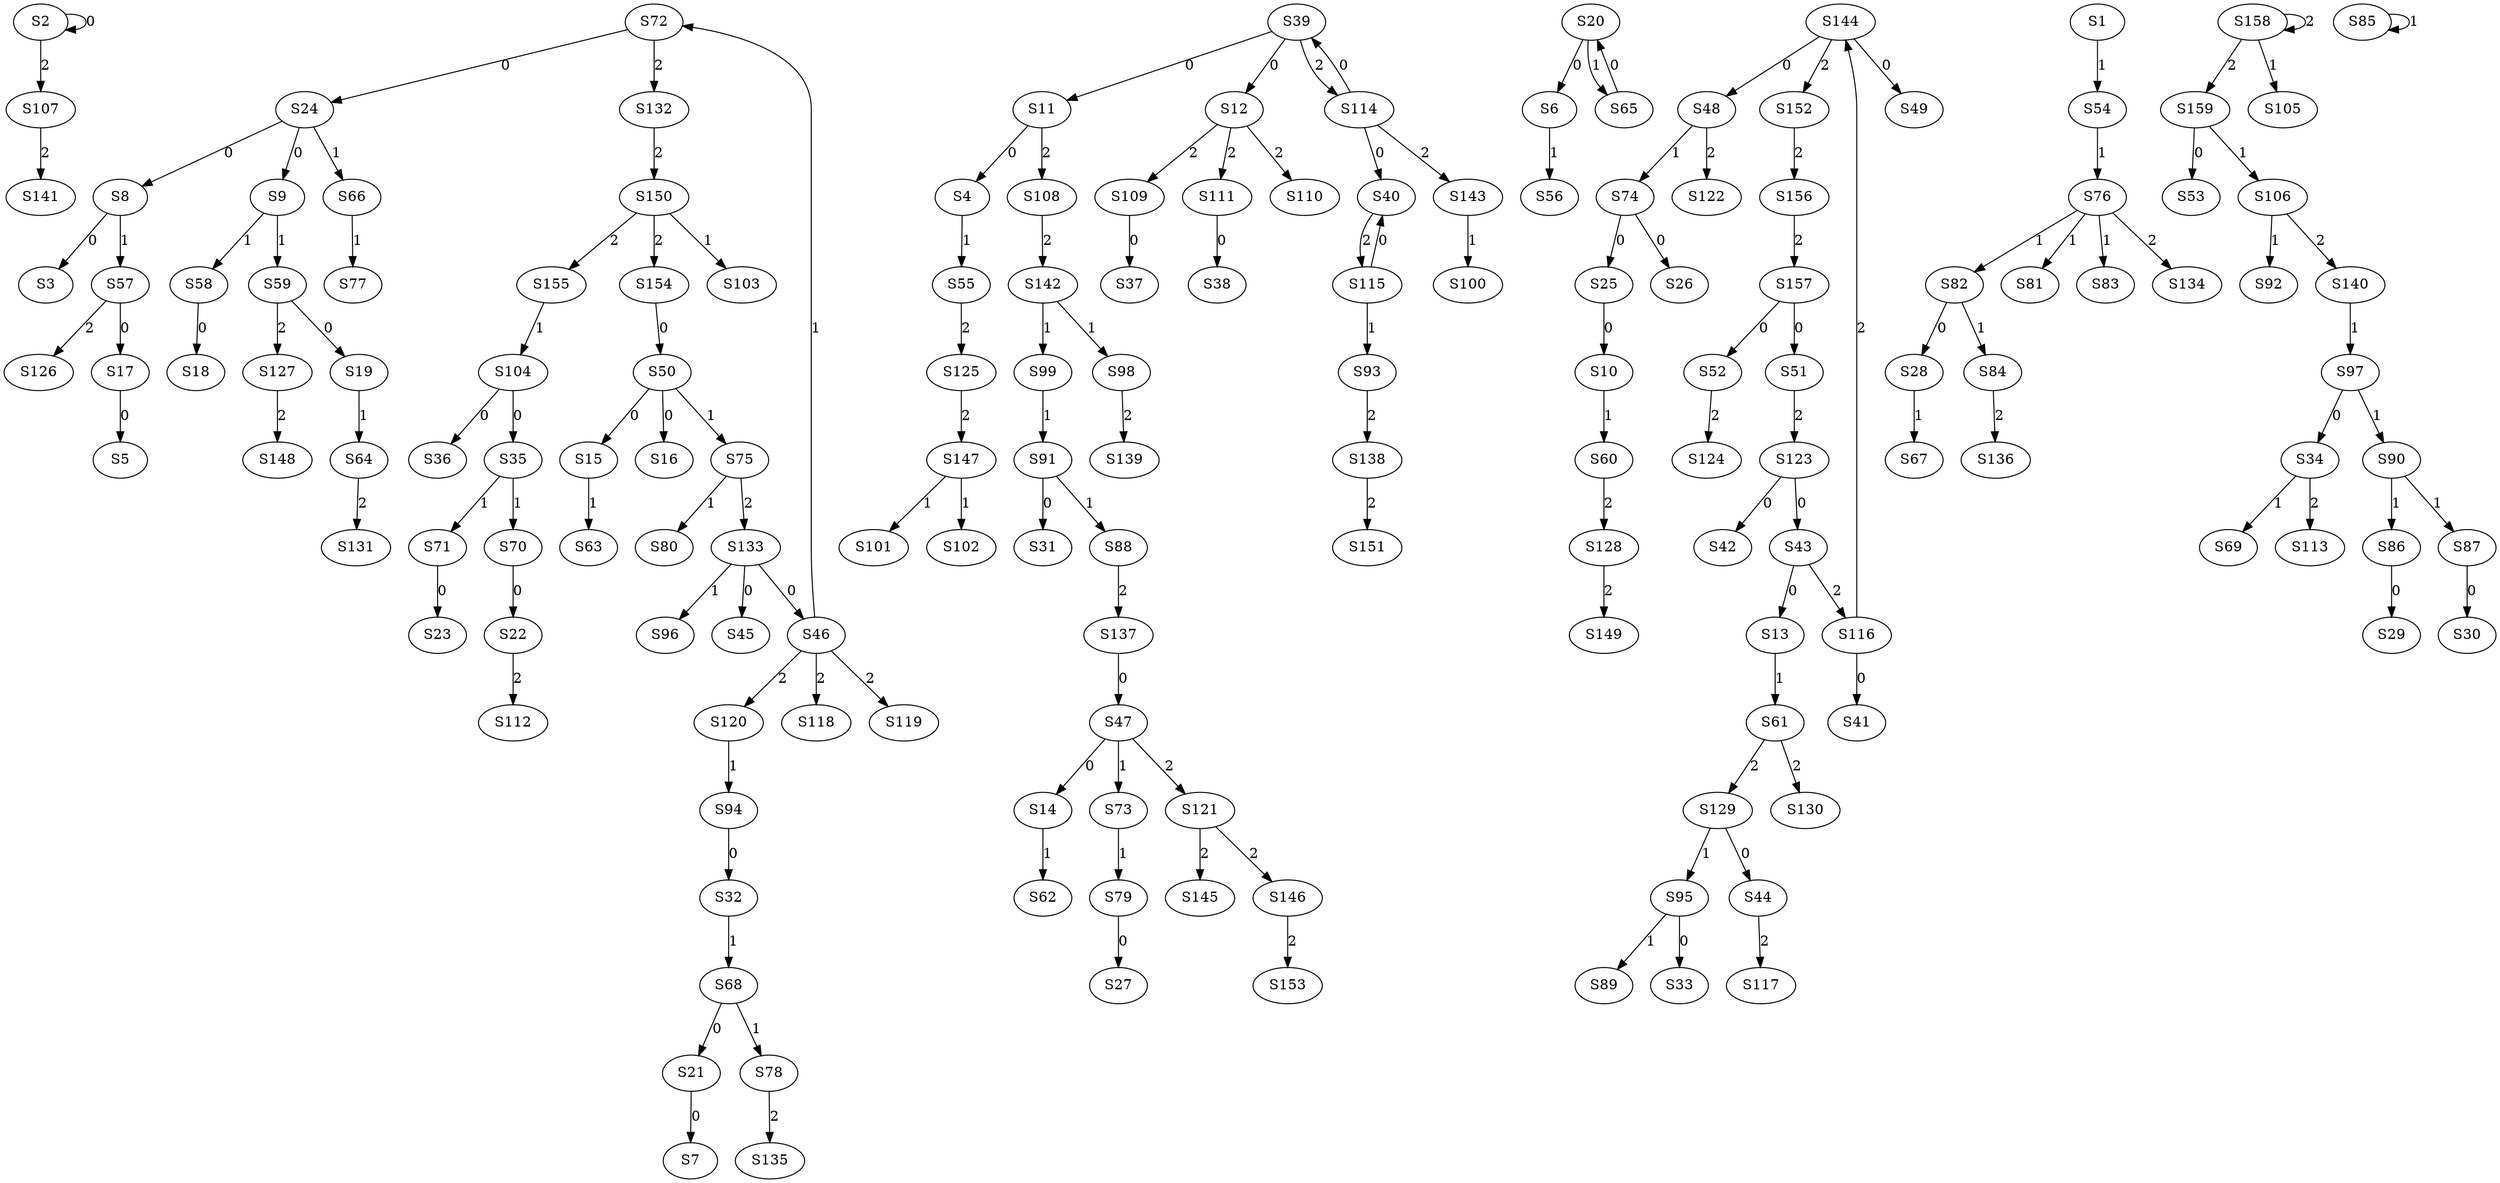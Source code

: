 strict digraph {
	S2 -> S2 [ label = 0 ];
	S8 -> S3 [ label = 0 ];
	S11 -> S4 [ label = 0 ];
	S17 -> S5 [ label = 0 ];
	S20 -> S6 [ label = 0 ];
	S21 -> S7 [ label = 0 ];
	S24 -> S8 [ label = 0 ];
	S24 -> S9 [ label = 0 ];
	S25 -> S10 [ label = 0 ];
	S39 -> S11 [ label = 0 ];
	S39 -> S12 [ label = 0 ];
	S43 -> S13 [ label = 0 ];
	S47 -> S14 [ label = 0 ];
	S50 -> S15 [ label = 0 ];
	S50 -> S16 [ label = 0 ];
	S57 -> S17 [ label = 0 ];
	S58 -> S18 [ label = 0 ];
	S59 -> S19 [ label = 0 ];
	S65 -> S20 [ label = 0 ];
	S68 -> S21 [ label = 0 ];
	S70 -> S22 [ label = 0 ];
	S71 -> S23 [ label = 0 ];
	S72 -> S24 [ label = 0 ];
	S74 -> S25 [ label = 0 ];
	S74 -> S26 [ label = 0 ];
	S79 -> S27 [ label = 0 ];
	S82 -> S28 [ label = 0 ];
	S86 -> S29 [ label = 0 ];
	S87 -> S30 [ label = 0 ];
	S91 -> S31 [ label = 0 ];
	S94 -> S32 [ label = 0 ];
	S95 -> S33 [ label = 0 ];
	S97 -> S34 [ label = 0 ];
	S104 -> S35 [ label = 0 ];
	S104 -> S36 [ label = 0 ];
	S109 -> S37 [ label = 0 ];
	S111 -> S38 [ label = 0 ];
	S114 -> S39 [ label = 0 ];
	S115 -> S40 [ label = 0 ];
	S116 -> S41 [ label = 0 ];
	S123 -> S42 [ label = 0 ];
	S123 -> S43 [ label = 0 ];
	S129 -> S44 [ label = 0 ];
	S133 -> S45 [ label = 0 ];
	S133 -> S46 [ label = 0 ];
	S137 -> S47 [ label = 0 ];
	S144 -> S48 [ label = 0 ];
	S144 -> S49 [ label = 0 ];
	S154 -> S50 [ label = 0 ];
	S157 -> S51 [ label = 0 ];
	S157 -> S52 [ label = 0 ];
	S159 -> S53 [ label = 0 ];
	S1 -> S54 [ label = 1 ];
	S4 -> S55 [ label = 1 ];
	S6 -> S56 [ label = 1 ];
	S8 -> S57 [ label = 1 ];
	S9 -> S58 [ label = 1 ];
	S9 -> S59 [ label = 1 ];
	S10 -> S60 [ label = 1 ];
	S13 -> S61 [ label = 1 ];
	S14 -> S62 [ label = 1 ];
	S15 -> S63 [ label = 1 ];
	S19 -> S64 [ label = 1 ];
	S20 -> S65 [ label = 1 ];
	S24 -> S66 [ label = 1 ];
	S28 -> S67 [ label = 1 ];
	S32 -> S68 [ label = 1 ];
	S34 -> S69 [ label = 1 ];
	S35 -> S70 [ label = 1 ];
	S35 -> S71 [ label = 1 ];
	S46 -> S72 [ label = 1 ];
	S47 -> S73 [ label = 1 ];
	S48 -> S74 [ label = 1 ];
	S50 -> S75 [ label = 1 ];
	S54 -> S76 [ label = 1 ];
	S66 -> S77 [ label = 1 ];
	S68 -> S78 [ label = 1 ];
	S73 -> S79 [ label = 1 ];
	S75 -> S80 [ label = 1 ];
	S76 -> S81 [ label = 1 ];
	S76 -> S82 [ label = 1 ];
	S76 -> S83 [ label = 1 ];
	S82 -> S84 [ label = 1 ];
	S85 -> S85 [ label = 1 ];
	S90 -> S86 [ label = 1 ];
	S90 -> S87 [ label = 1 ];
	S91 -> S88 [ label = 1 ];
	S95 -> S89 [ label = 1 ];
	S97 -> S90 [ label = 1 ];
	S99 -> S91 [ label = 1 ];
	S106 -> S92 [ label = 1 ];
	S115 -> S93 [ label = 1 ];
	S120 -> S94 [ label = 1 ];
	S129 -> S95 [ label = 1 ];
	S133 -> S96 [ label = 1 ];
	S140 -> S97 [ label = 1 ];
	S142 -> S98 [ label = 1 ];
	S142 -> S99 [ label = 1 ];
	S143 -> S100 [ label = 1 ];
	S147 -> S101 [ label = 1 ];
	S147 -> S102 [ label = 1 ];
	S150 -> S103 [ label = 1 ];
	S155 -> S104 [ label = 1 ];
	S158 -> S105 [ label = 1 ];
	S159 -> S106 [ label = 1 ];
	S2 -> S107 [ label = 2 ];
	S11 -> S108 [ label = 2 ];
	S12 -> S109 [ label = 2 ];
	S12 -> S110 [ label = 2 ];
	S12 -> S111 [ label = 2 ];
	S22 -> S112 [ label = 2 ];
	S34 -> S113 [ label = 2 ];
	S39 -> S114 [ label = 2 ];
	S40 -> S115 [ label = 2 ];
	S43 -> S116 [ label = 2 ];
	S44 -> S117 [ label = 2 ];
	S46 -> S118 [ label = 2 ];
	S46 -> S119 [ label = 2 ];
	S46 -> S120 [ label = 2 ];
	S47 -> S121 [ label = 2 ];
	S48 -> S122 [ label = 2 ];
	S51 -> S123 [ label = 2 ];
	S52 -> S124 [ label = 2 ];
	S55 -> S125 [ label = 2 ];
	S57 -> S126 [ label = 2 ];
	S59 -> S127 [ label = 2 ];
	S60 -> S128 [ label = 2 ];
	S61 -> S129 [ label = 2 ];
	S61 -> S130 [ label = 2 ];
	S64 -> S131 [ label = 2 ];
	S72 -> S132 [ label = 2 ];
	S75 -> S133 [ label = 2 ];
	S76 -> S134 [ label = 2 ];
	S78 -> S135 [ label = 2 ];
	S84 -> S136 [ label = 2 ];
	S88 -> S137 [ label = 2 ];
	S93 -> S138 [ label = 2 ];
	S98 -> S139 [ label = 2 ];
	S106 -> S140 [ label = 2 ];
	S107 -> S141 [ label = 2 ];
	S108 -> S142 [ label = 2 ];
	S114 -> S143 [ label = 2 ];
	S116 -> S144 [ label = 2 ];
	S121 -> S145 [ label = 2 ];
	S121 -> S146 [ label = 2 ];
	S125 -> S147 [ label = 2 ];
	S127 -> S148 [ label = 2 ];
	S128 -> S149 [ label = 2 ];
	S132 -> S150 [ label = 2 ];
	S138 -> S151 [ label = 2 ];
	S144 -> S152 [ label = 2 ];
	S146 -> S153 [ label = 2 ];
	S150 -> S154 [ label = 2 ];
	S150 -> S155 [ label = 2 ];
	S152 -> S156 [ label = 2 ];
	S156 -> S157 [ label = 2 ];
	S158 -> S158 [ label = 2 ];
	S158 -> S159 [ label = 2 ];
	S114 -> S40 [ label = 0 ];
}
